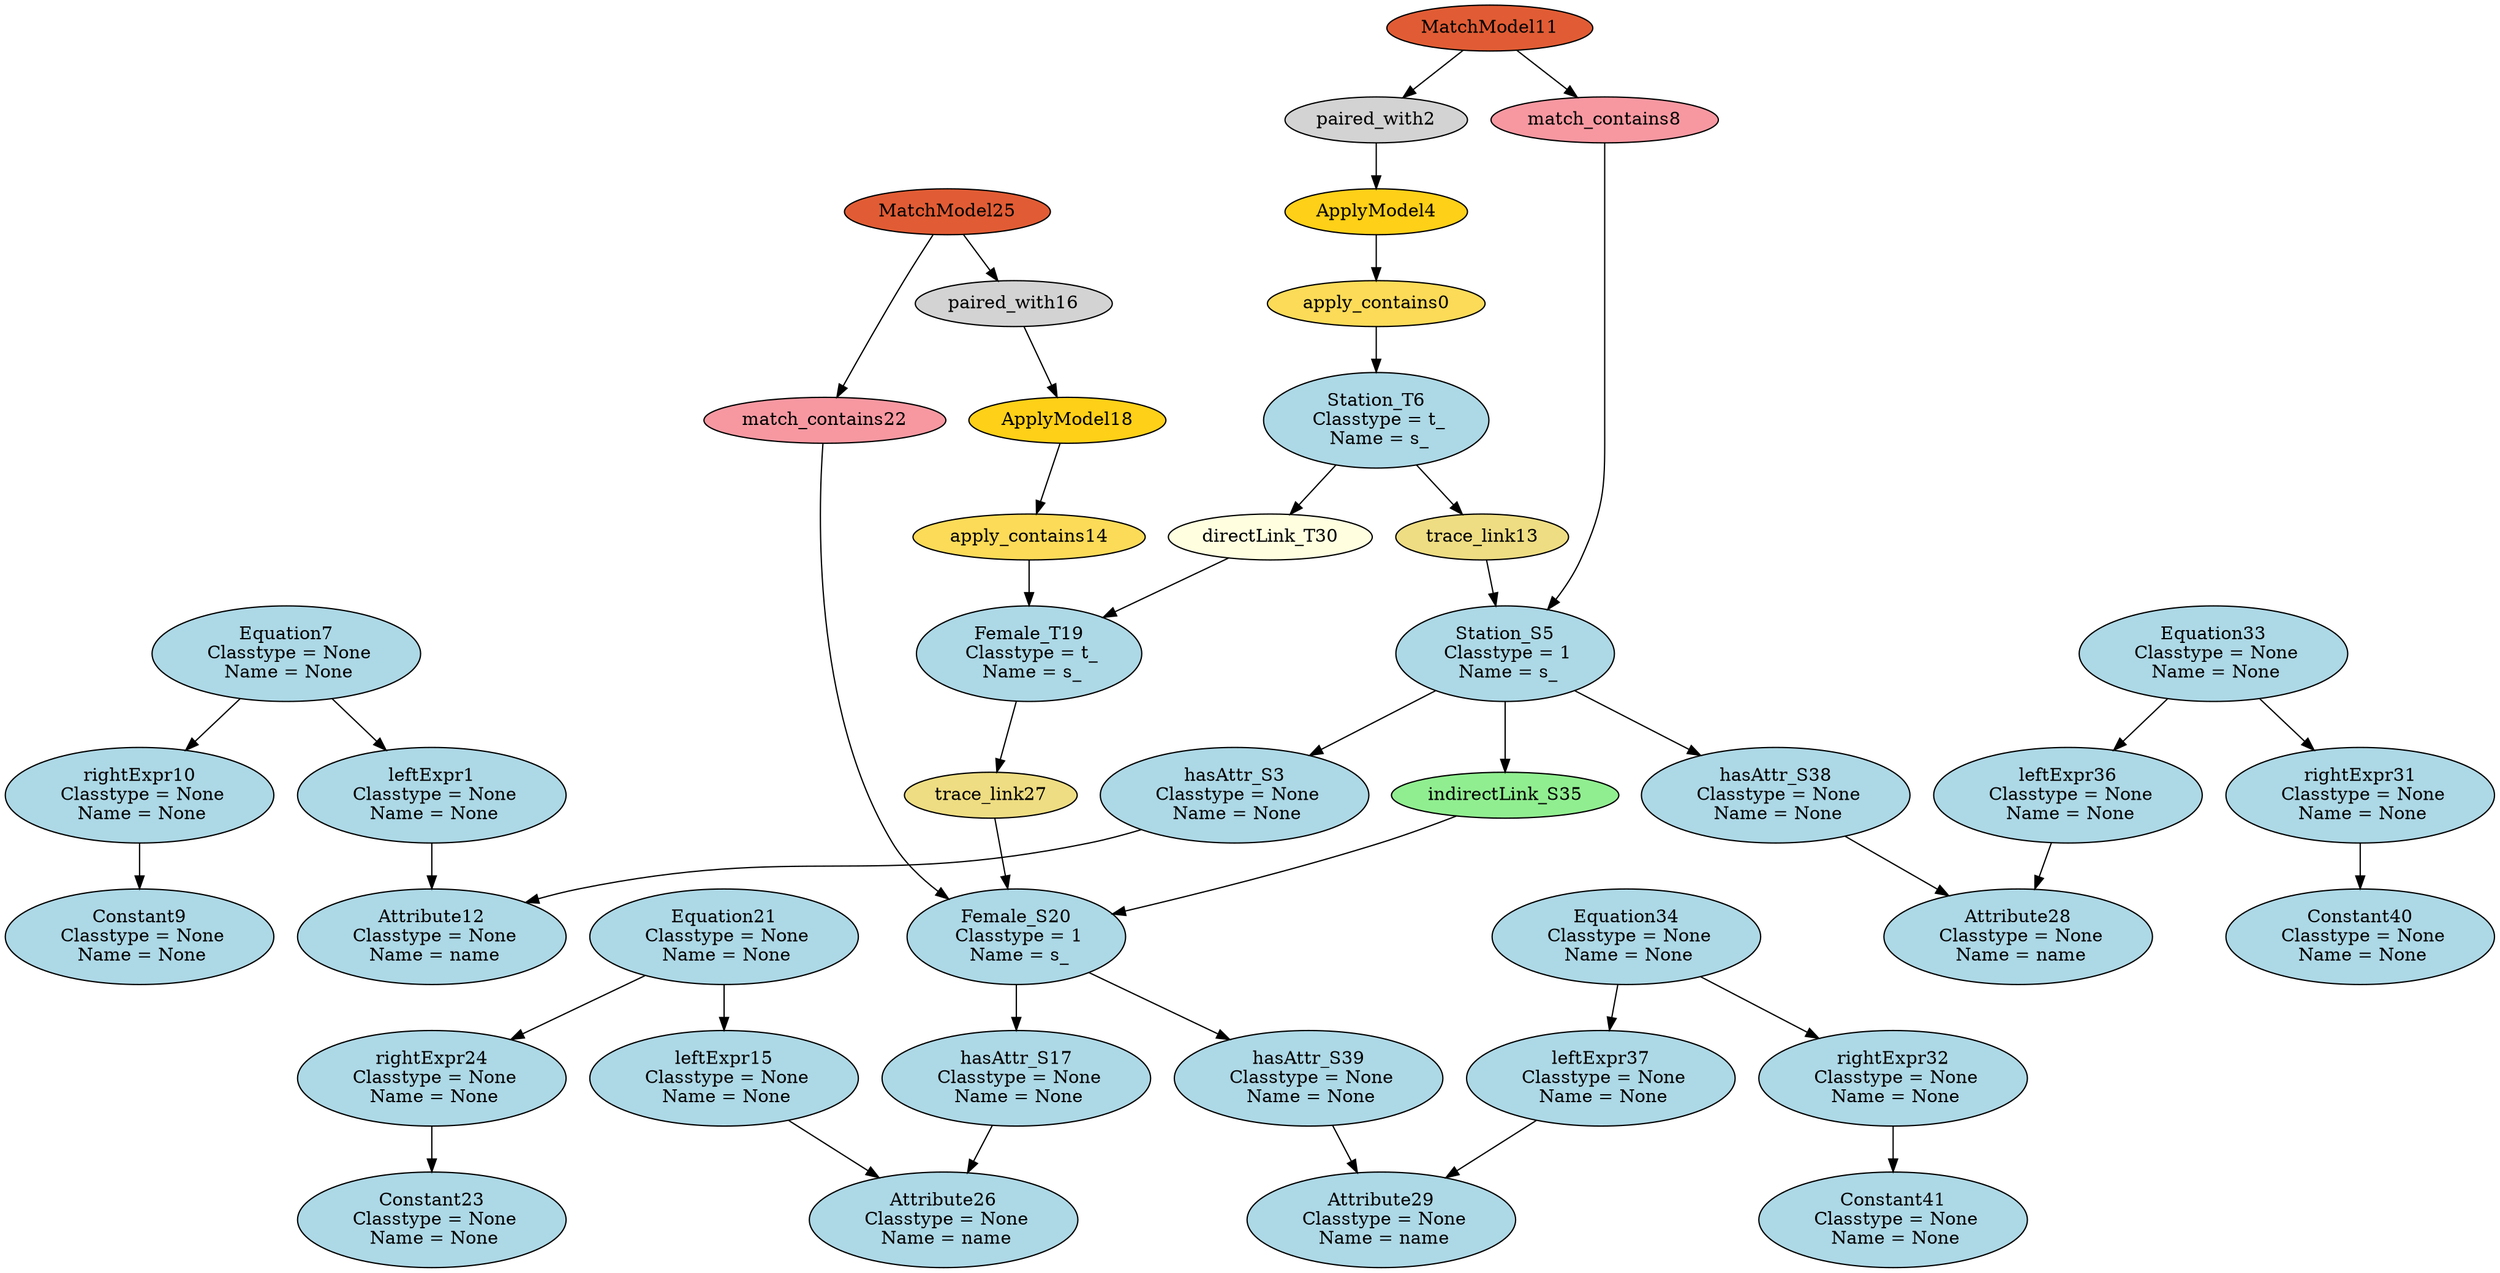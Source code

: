 digraph HEmptyPathCondition_HS2S_HF2F_HSF2SF {
apply_contains0 [style=filled, fillcolor="#FCDB58"];
"leftExpr1\n Classtype = None\n Name = None" [style=filled, fillcolor=lightblue];
paired_with2 [style=filled, fillcolor=lightgray];
"hasAttr_S3\n Classtype = None\n Name = None" [style=filled, fillcolor=lightblue];
ApplyModel4 [style=filled, fillcolor="#FED017"];
"Station_S5\n Classtype = 1\n Name = s_" [style=filled, fillcolor=lightblue];
"Station_T6\n Classtype = t_\n Name = s_" [style=filled, fillcolor=lightblue];
"Equation7\n Classtype = None\n Name = None" [style=filled, fillcolor=lightblue];
match_contains8 [style=filled, fillcolor="#F798A1"];
"Constant9\n Classtype = None\n Name = None" [style=filled, fillcolor=lightblue];
"rightExpr10\n Classtype = None\n Name = None" [style=filled, fillcolor=lightblue];
MatchModel11 [style=filled, fillcolor="#E15C34"];
"Attribute12\n Classtype = None\n Name = name" [style=filled, fillcolor=lightblue];
trace_link13 [style=filled, fillcolor=lightgoldenrod];
apply_contains14 [style=filled, fillcolor="#FCDB58"];
"leftExpr15\n Classtype = None\n Name = None" [style=filled, fillcolor=lightblue];
paired_with16 [style=filled, fillcolor=lightgray];
"hasAttr_S17\n Classtype = None\n Name = None" [style=filled, fillcolor=lightblue];
ApplyModel18 [style=filled, fillcolor="#FED017"];
"Female_T19\n Classtype = t_\n Name = s_" [style=filled, fillcolor=lightblue];
"Female_S20\n Classtype = 1\n Name = s_" [style=filled, fillcolor=lightblue];
"Equation21\n Classtype = None\n Name = None" [style=filled, fillcolor=lightblue];
match_contains22 [style=filled, fillcolor="#F798A1"];
"Constant23\n Classtype = None\n Name = None" [style=filled, fillcolor=lightblue];
"rightExpr24\n Classtype = None\n Name = None" [style=filled, fillcolor=lightblue];
MatchModel25 [style=filled, fillcolor="#E15C34"];
"Attribute26\n Classtype = None\n Name = name" [style=filled, fillcolor=lightblue];
trace_link27 [style=filled, fillcolor=lightgoldenrod];
"Attribute28\n Classtype = None\n Name = name" [style=filled, fillcolor=lightblue];
"Attribute29\n Classtype = None\n Name = name" [style=filled, fillcolor=lightblue];
"directLink_T30\n" [style=filled, fillcolor=lightyellow];
"rightExpr31\n Classtype = None\n Name = None" [style=filled, fillcolor=lightblue];
"rightExpr32\n Classtype = None\n Name = None" [style=filled, fillcolor=lightblue];
"Equation33\n Classtype = None\n Name = None" [style=filled, fillcolor=lightblue];
"Equation34\n Classtype = None\n Name = None" [style=filled, fillcolor=lightblue];
indirectLink_S35 [style=filled, fillcolor=lightgreen];
"leftExpr36\n Classtype = None\n Name = None" [style=filled, fillcolor=lightblue];
"leftExpr37\n Classtype = None\n Name = None" [style=filled, fillcolor=lightblue];
"hasAttr_S38\n Classtype = None\n Name = None" [style=filled, fillcolor=lightblue];
"hasAttr_S39\n Classtype = None\n Name = None" [style=filled, fillcolor=lightblue];
"Constant40\n Classtype = None\n Name = None" [style=filled, fillcolor=lightblue];
"Constant41\n Classtype = None\n Name = None" [style=filled, fillcolor=lightblue];
ApplyModel4 -> apply_contains0;
apply_contains0 -> "Station_T6\n Classtype = t_\n Name = s_";
"Equation7\n Classtype = None\n Name = None" -> "leftExpr1\n Classtype = None\n Name = None";
"leftExpr1\n Classtype = None\n Name = None" -> "Attribute12\n Classtype = None\n Name = name";
MatchModel11 -> paired_with2;
paired_with2 -> ApplyModel4;
"Station_S5\n Classtype = 1\n Name = s_" -> "hasAttr_S3\n Classtype = None\n Name = None";
"hasAttr_S3\n Classtype = None\n Name = None" -> "Attribute12\n Classtype = None\n Name = name";
match_contains8 -> "Station_S5\n Classtype = 1\n Name = s_";
"Equation7\n Classtype = None\n Name = None" -> "rightExpr10\n Classtype = None\n Name = None";
MatchModel11 -> match_contains8;
"rightExpr10\n Classtype = None\n Name = None" -> "Constant9\n Classtype = None\n Name = None";
trace_link13 -> "Station_S5\n Classtype = 1\n Name = s_";
"Station_T6\n Classtype = t_\n Name = s_" -> trace_link13;
ApplyModel18 -> apply_contains14;
apply_contains14 -> "Female_T19\n Classtype = t_\n Name = s_";
"Equation21\n Classtype = None\n Name = None" -> "leftExpr15\n Classtype = None\n Name = None";
"leftExpr15\n Classtype = None\n Name = None" -> "Attribute26\n Classtype = None\n Name = name";
MatchModel25 -> paired_with16;
paired_with16 -> ApplyModel18;
"Female_S20\n Classtype = 1\n Name = s_" -> "hasAttr_S17\n Classtype = None\n Name = None";
"hasAttr_S17\n Classtype = None\n Name = None" -> "Attribute26\n Classtype = None\n Name = name";
match_contains22 -> "Female_S20\n Classtype = 1\n Name = s_";
"Equation21\n Classtype = None\n Name = None" -> "rightExpr24\n Classtype = None\n Name = None";
MatchModel25 -> match_contains22;
"rightExpr24\n Classtype = None\n Name = None" -> "Constant23\n Classtype = None\n Name = None";
trace_link27 -> "Female_S20\n Classtype = 1\n Name = s_";
"Female_T19\n Classtype = t_\n Name = s_" -> trace_link27;
"Station_S5\n Classtype = 1\n Name = s_" -> indirectLink_S35;
indirectLink_S35 -> "Female_S20\n Classtype = 1\n Name = s_";
"hasAttr_S38\n Classtype = None\n Name = None" -> "Attribute28\n Classtype = None\n Name = name";
"leftExpr36\n Classtype = None\n Name = None" -> "Attribute28\n Classtype = None\n Name = name";
"Equation33\n Classtype = None\n Name = None" -> "rightExpr31\n Classtype = None\n Name = None";
"Equation33\n Classtype = None\n Name = None" -> "leftExpr36\n Classtype = None\n Name = None";
"rightExpr31\n Classtype = None\n Name = None" -> "Constant40\n Classtype = None\n Name = None";
"Station_S5\n Classtype = 1\n Name = s_" -> "hasAttr_S38\n Classtype = None\n Name = None";
"leftExpr37\n Classtype = None\n Name = None" -> "Attribute29\n Classtype = None\n Name = name";
"hasAttr_S39\n Classtype = None\n Name = None" -> "Attribute29\n Classtype = None\n Name = name";
"Equation34\n Classtype = None\n Name = None" -> "rightExpr32\n Classtype = None\n Name = None";
"Equation34\n Classtype = None\n Name = None" -> "leftExpr37\n Classtype = None\n Name = None";
"rightExpr32\n Classtype = None\n Name = None" -> "Constant41\n Classtype = None\n Name = None";
"Station_T6\n Classtype = t_\n Name = s_" -> "directLink_T30\n";
"directLink_T30\n" -> "Female_T19\n Classtype = t_\n Name = s_";
"Female_S20\n Classtype = 1\n Name = s_" -> "hasAttr_S39\n Classtype = None\n Name = None";
}
